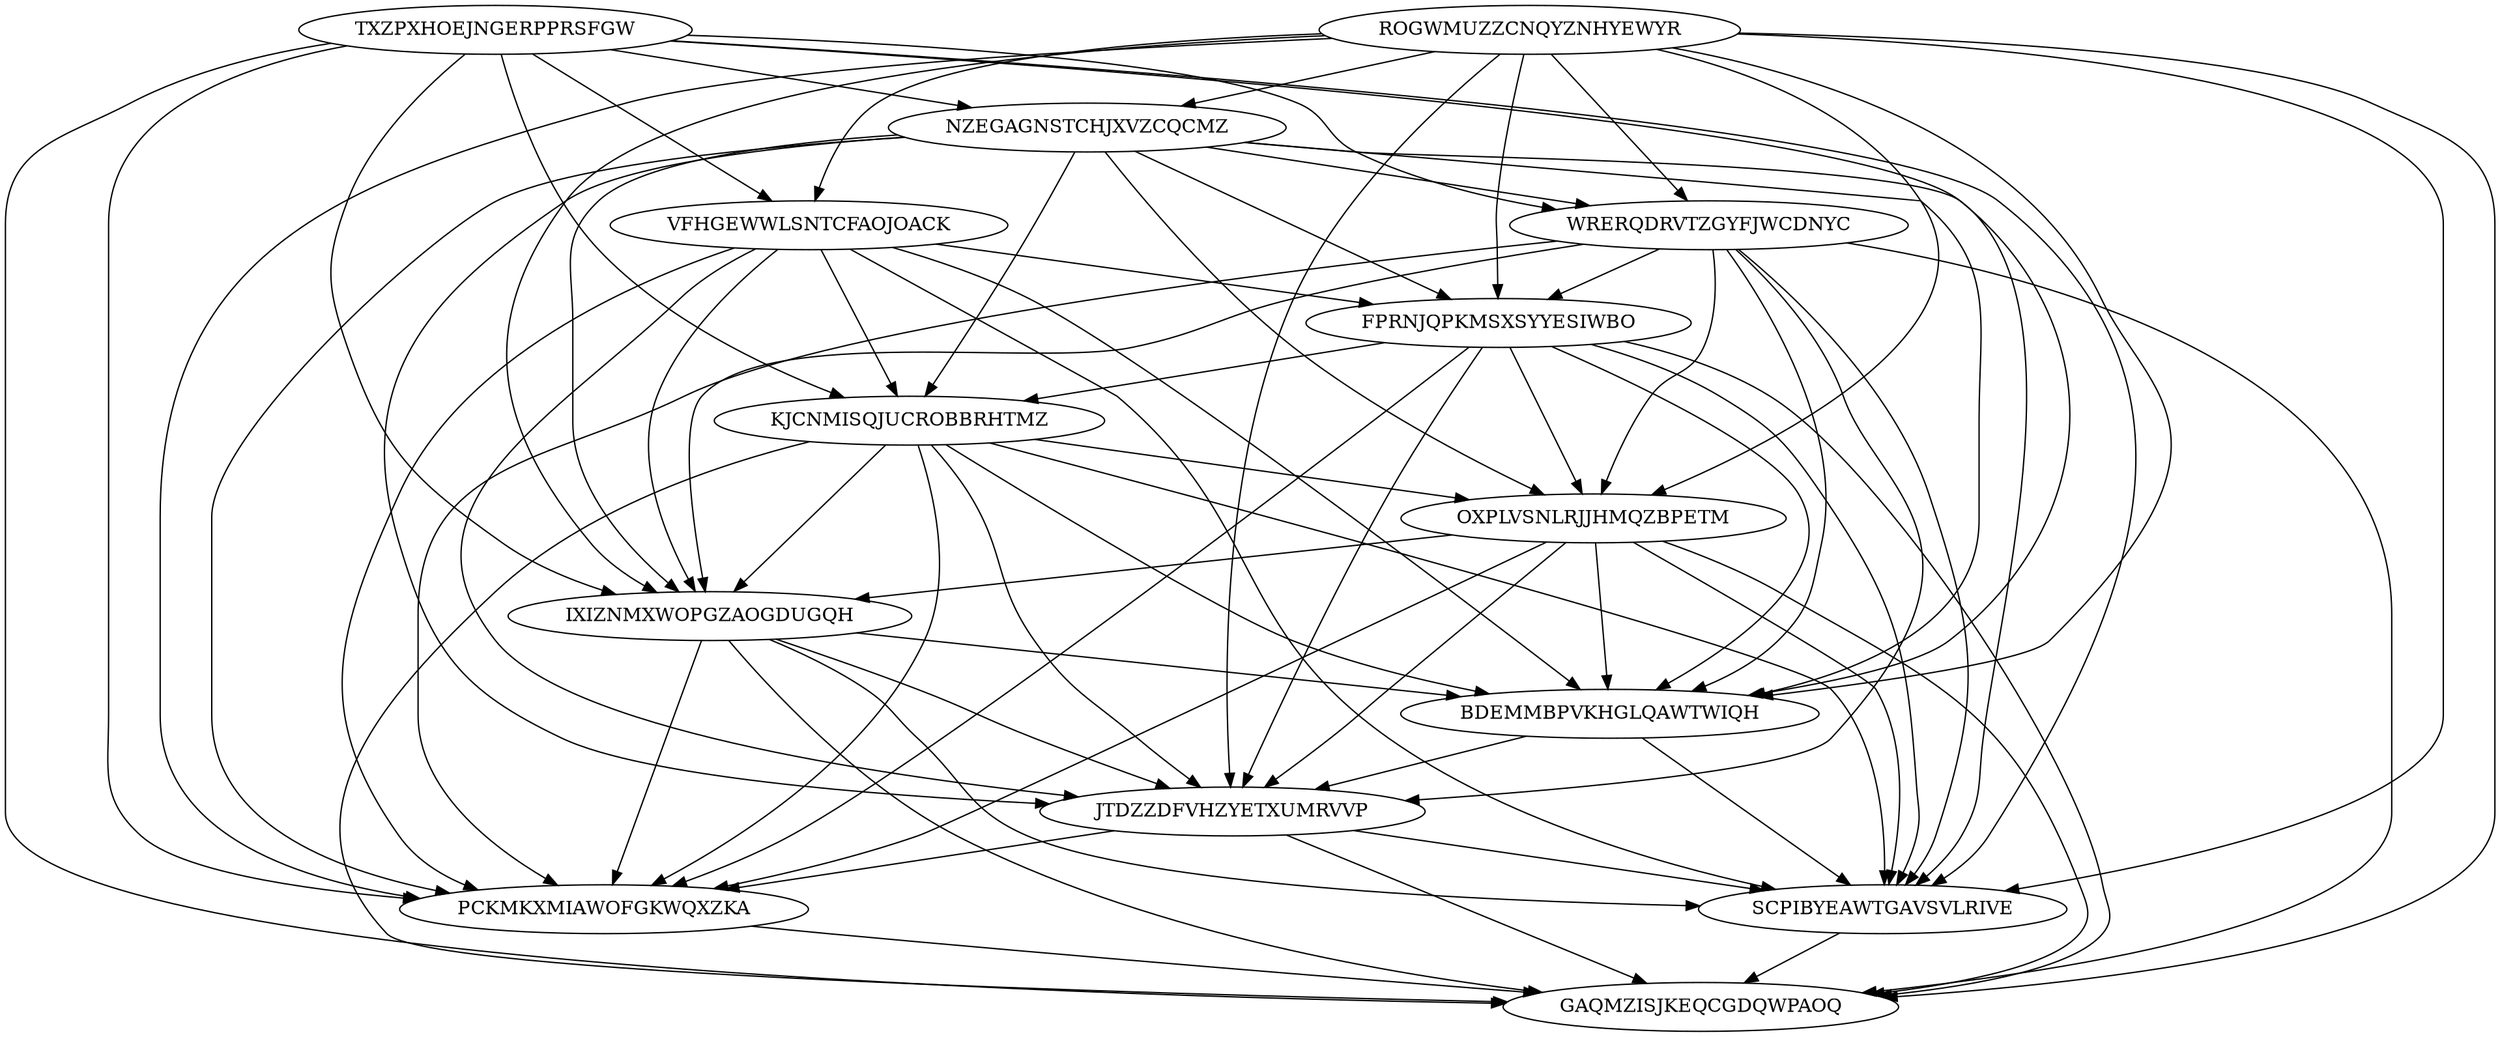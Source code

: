 digraph N14M76 {
	TXZPXHOEJNGERPPRSFGW	[Weight=13];
	ROGWMUZZCNQYZNHYEWYR	[Weight=10];
	NZEGAGNSTCHJXVZCQCMZ	[Weight=14];
	VFHGEWWLSNTCFAOJOACK	[Weight=16];
	WRERQDRVTZGYFJWCDNYC	[Weight=16];
	FPRNJQPKMSXSYYESIWBO	[Weight=11];
	KJCNMISQJUCROBBRHTMZ	[Weight=18];
	OXPLVSNLRJJHMQZBPETM	[Weight=15];
	IXIZNMXWOPGZAOGDUGQH	[Weight=11];
	BDEMMBPVKHGLQAWTWIQH	[Weight=16];
	JTDZZDFVHZYETXUMRVVP	[Weight=20];
	SCPIBYEAWTGAVSVLRIVE	[Weight=11];
	PCKMKXMIAWOFGKWQXZKA	[Weight=16];
	GAQMZISJKEQCGDQWPAOQ	[Weight=17];
	IXIZNMXWOPGZAOGDUGQH -> GAQMZISJKEQCGDQWPAOQ [Weight=16];
	TXZPXHOEJNGERPPRSFGW -> PCKMKXMIAWOFGKWQXZKA [Weight=13];
	WRERQDRVTZGYFJWCDNYC -> BDEMMBPVKHGLQAWTWIQH [Weight=17];
	OXPLVSNLRJJHMQZBPETM -> IXIZNMXWOPGZAOGDUGQH [Weight=20];
	FPRNJQPKMSXSYYESIWBO -> KJCNMISQJUCROBBRHTMZ [Weight=15];
	WRERQDRVTZGYFJWCDNYC -> IXIZNMXWOPGZAOGDUGQH [Weight=12];
	BDEMMBPVKHGLQAWTWIQH -> SCPIBYEAWTGAVSVLRIVE [Weight=16];
	NZEGAGNSTCHJXVZCQCMZ -> PCKMKXMIAWOFGKWQXZKA [Weight=12];
	FPRNJQPKMSXSYYESIWBO -> OXPLVSNLRJJHMQZBPETM [Weight=13];
	VFHGEWWLSNTCFAOJOACK -> FPRNJQPKMSXSYYESIWBO [Weight=10];
	WRERQDRVTZGYFJWCDNYC -> JTDZZDFVHZYETXUMRVVP [Weight=11];
	NZEGAGNSTCHJXVZCQCMZ -> BDEMMBPVKHGLQAWTWIQH [Weight=10];
	VFHGEWWLSNTCFAOJOACK -> JTDZZDFVHZYETXUMRVVP [Weight=13];
	IXIZNMXWOPGZAOGDUGQH -> SCPIBYEAWTGAVSVLRIVE [Weight=13];
	FPRNJQPKMSXSYYESIWBO -> PCKMKXMIAWOFGKWQXZKA [Weight=16];
	OXPLVSNLRJJHMQZBPETM -> GAQMZISJKEQCGDQWPAOQ [Weight=10];
	ROGWMUZZCNQYZNHYEWYR -> WRERQDRVTZGYFJWCDNYC [Weight=10];
	NZEGAGNSTCHJXVZCQCMZ -> WRERQDRVTZGYFJWCDNYC [Weight=16];
	ROGWMUZZCNQYZNHYEWYR -> PCKMKXMIAWOFGKWQXZKA [Weight=15];
	OXPLVSNLRJJHMQZBPETM -> BDEMMBPVKHGLQAWTWIQH [Weight=14];
	ROGWMUZZCNQYZNHYEWYR -> IXIZNMXWOPGZAOGDUGQH [Weight=18];
	KJCNMISQJUCROBBRHTMZ -> PCKMKXMIAWOFGKWQXZKA [Weight=11];
	IXIZNMXWOPGZAOGDUGQH -> BDEMMBPVKHGLQAWTWIQH [Weight=10];
	NZEGAGNSTCHJXVZCQCMZ -> OXPLVSNLRJJHMQZBPETM [Weight=18];
	NZEGAGNSTCHJXVZCQCMZ -> FPRNJQPKMSXSYYESIWBO [Weight=17];
	NZEGAGNSTCHJXVZCQCMZ -> SCPIBYEAWTGAVSVLRIVE [Weight=19];
	TXZPXHOEJNGERPPRSFGW -> VFHGEWWLSNTCFAOJOACK [Weight=18];
	ROGWMUZZCNQYZNHYEWYR -> OXPLVSNLRJJHMQZBPETM [Weight=16];
	WRERQDRVTZGYFJWCDNYC -> GAQMZISJKEQCGDQWPAOQ [Weight=16];
	ROGWMUZZCNQYZNHYEWYR -> JTDZZDFVHZYETXUMRVVP [Weight=12];
	NZEGAGNSTCHJXVZCQCMZ -> JTDZZDFVHZYETXUMRVVP [Weight=11];
	ROGWMUZZCNQYZNHYEWYR -> BDEMMBPVKHGLQAWTWIQH [Weight=11];
	PCKMKXMIAWOFGKWQXZKA -> GAQMZISJKEQCGDQWPAOQ [Weight=15];
	WRERQDRVTZGYFJWCDNYC -> FPRNJQPKMSXSYYESIWBO [Weight=19];
	IXIZNMXWOPGZAOGDUGQH -> PCKMKXMIAWOFGKWQXZKA [Weight=10];
	OXPLVSNLRJJHMQZBPETM -> PCKMKXMIAWOFGKWQXZKA [Weight=19];
	ROGWMUZZCNQYZNHYEWYR -> FPRNJQPKMSXSYYESIWBO [Weight=15];
	FPRNJQPKMSXSYYESIWBO -> GAQMZISJKEQCGDQWPAOQ [Weight=20];
	WRERQDRVTZGYFJWCDNYC -> OXPLVSNLRJJHMQZBPETM [Weight=17];
	TXZPXHOEJNGERPPRSFGW -> BDEMMBPVKHGLQAWTWIQH [Weight=17];
	BDEMMBPVKHGLQAWTWIQH -> JTDZZDFVHZYETXUMRVVP [Weight=12];
	KJCNMISQJUCROBBRHTMZ -> GAQMZISJKEQCGDQWPAOQ [Weight=19];
	FPRNJQPKMSXSYYESIWBO -> JTDZZDFVHZYETXUMRVVP [Weight=13];
	TXZPXHOEJNGERPPRSFGW -> NZEGAGNSTCHJXVZCQCMZ [Weight=19];
	ROGWMUZZCNQYZNHYEWYR -> SCPIBYEAWTGAVSVLRIVE [Weight=12];
	IXIZNMXWOPGZAOGDUGQH -> JTDZZDFVHZYETXUMRVVP [Weight=17];
	NZEGAGNSTCHJXVZCQCMZ -> IXIZNMXWOPGZAOGDUGQH [Weight=13];
	KJCNMISQJUCROBBRHTMZ -> IXIZNMXWOPGZAOGDUGQH [Weight=18];
	FPRNJQPKMSXSYYESIWBO -> SCPIBYEAWTGAVSVLRIVE [Weight=18];
	WRERQDRVTZGYFJWCDNYC -> SCPIBYEAWTGAVSVLRIVE [Weight=12];
	VFHGEWWLSNTCFAOJOACK -> PCKMKXMIAWOFGKWQXZKA [Weight=16];
	KJCNMISQJUCROBBRHTMZ -> JTDZZDFVHZYETXUMRVVP [Weight=10];
	KJCNMISQJUCROBBRHTMZ -> SCPIBYEAWTGAVSVLRIVE [Weight=11];
	ROGWMUZZCNQYZNHYEWYR -> VFHGEWWLSNTCFAOJOACK [Weight=20];
	TXZPXHOEJNGERPPRSFGW -> SCPIBYEAWTGAVSVLRIVE [Weight=18];
	VFHGEWWLSNTCFAOJOACK -> SCPIBYEAWTGAVSVLRIVE [Weight=12];
	KJCNMISQJUCROBBRHTMZ -> OXPLVSNLRJJHMQZBPETM [Weight=14];
	JTDZZDFVHZYETXUMRVVP -> GAQMZISJKEQCGDQWPAOQ [Weight=11];
	OXPLVSNLRJJHMQZBPETM -> SCPIBYEAWTGAVSVLRIVE [Weight=10];
	JTDZZDFVHZYETXUMRVVP -> SCPIBYEAWTGAVSVLRIVE [Weight=11];
	NZEGAGNSTCHJXVZCQCMZ -> KJCNMISQJUCROBBRHTMZ [Weight=17];
	TXZPXHOEJNGERPPRSFGW -> GAQMZISJKEQCGDQWPAOQ [Weight=14];
	KJCNMISQJUCROBBRHTMZ -> BDEMMBPVKHGLQAWTWIQH [Weight=10];
	VFHGEWWLSNTCFAOJOACK -> BDEMMBPVKHGLQAWTWIQH [Weight=19];
	ROGWMUZZCNQYZNHYEWYR -> GAQMZISJKEQCGDQWPAOQ [Weight=17];
	TXZPXHOEJNGERPPRSFGW -> IXIZNMXWOPGZAOGDUGQH [Weight=12];
	FPRNJQPKMSXSYYESIWBO -> BDEMMBPVKHGLQAWTWIQH [Weight=20];
	VFHGEWWLSNTCFAOJOACK -> KJCNMISQJUCROBBRHTMZ [Weight=17];
	OXPLVSNLRJJHMQZBPETM -> JTDZZDFVHZYETXUMRVVP [Weight=10];
	SCPIBYEAWTGAVSVLRIVE -> GAQMZISJKEQCGDQWPAOQ [Weight=12];
	ROGWMUZZCNQYZNHYEWYR -> NZEGAGNSTCHJXVZCQCMZ [Weight=14];
	VFHGEWWLSNTCFAOJOACK -> IXIZNMXWOPGZAOGDUGQH [Weight=10];
	WRERQDRVTZGYFJWCDNYC -> PCKMKXMIAWOFGKWQXZKA [Weight=20];
	TXZPXHOEJNGERPPRSFGW -> KJCNMISQJUCROBBRHTMZ [Weight=11];
	TXZPXHOEJNGERPPRSFGW -> WRERQDRVTZGYFJWCDNYC [Weight=12];
	JTDZZDFVHZYETXUMRVVP -> PCKMKXMIAWOFGKWQXZKA [Weight=15];
}
